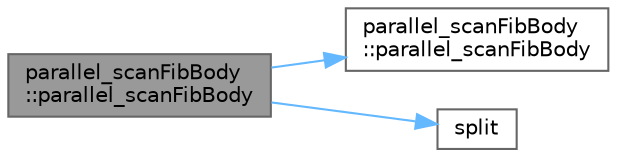 digraph "parallel_scanFibBody::parallel_scanFibBody"
{
 // LATEX_PDF_SIZE
  bgcolor="transparent";
  edge [fontname=Helvetica,fontsize=10,labelfontname=Helvetica,labelfontsize=10];
  node [fontname=Helvetica,fontsize=10,shape=box,height=0.2,width=0.4];
  rankdir="LR";
  Node1 [id="Node000001",label="parallel_scanFibBody\l::parallel_scanFibBody",height=0.2,width=0.4,color="gray40", fillcolor="grey60", style="filled", fontcolor="black",tooltip="Splitting constructor"];
  Node1 -> Node2 [id="edge1_Node000001_Node000002",color="steelblue1",style="solid",tooltip=" "];
  Node2 [id="Node000002",label="parallel_scanFibBody\l::parallel_scanFibBody",height=0.2,width=0.4,color="grey40", fillcolor="white", style="filled",URL="$structparallel__scan_fib_body.html#a7c8666e655bf2d3087696b9ee66547df",tooltip="Constructor sets product to identity matrix"];
  Node1 -> Node3 [id="edge2_Node000001_Node000003",color="steelblue1",style="solid",tooltip=" "];
  Node3 [id="Node000003",label="split",height=0.2,width=0.4,color="grey40", fillcolor="white", style="filled",URL="$dff__run_8cpp.html#a0711bc625a1e6944ca62107b5847365f",tooltip=" "];
}
